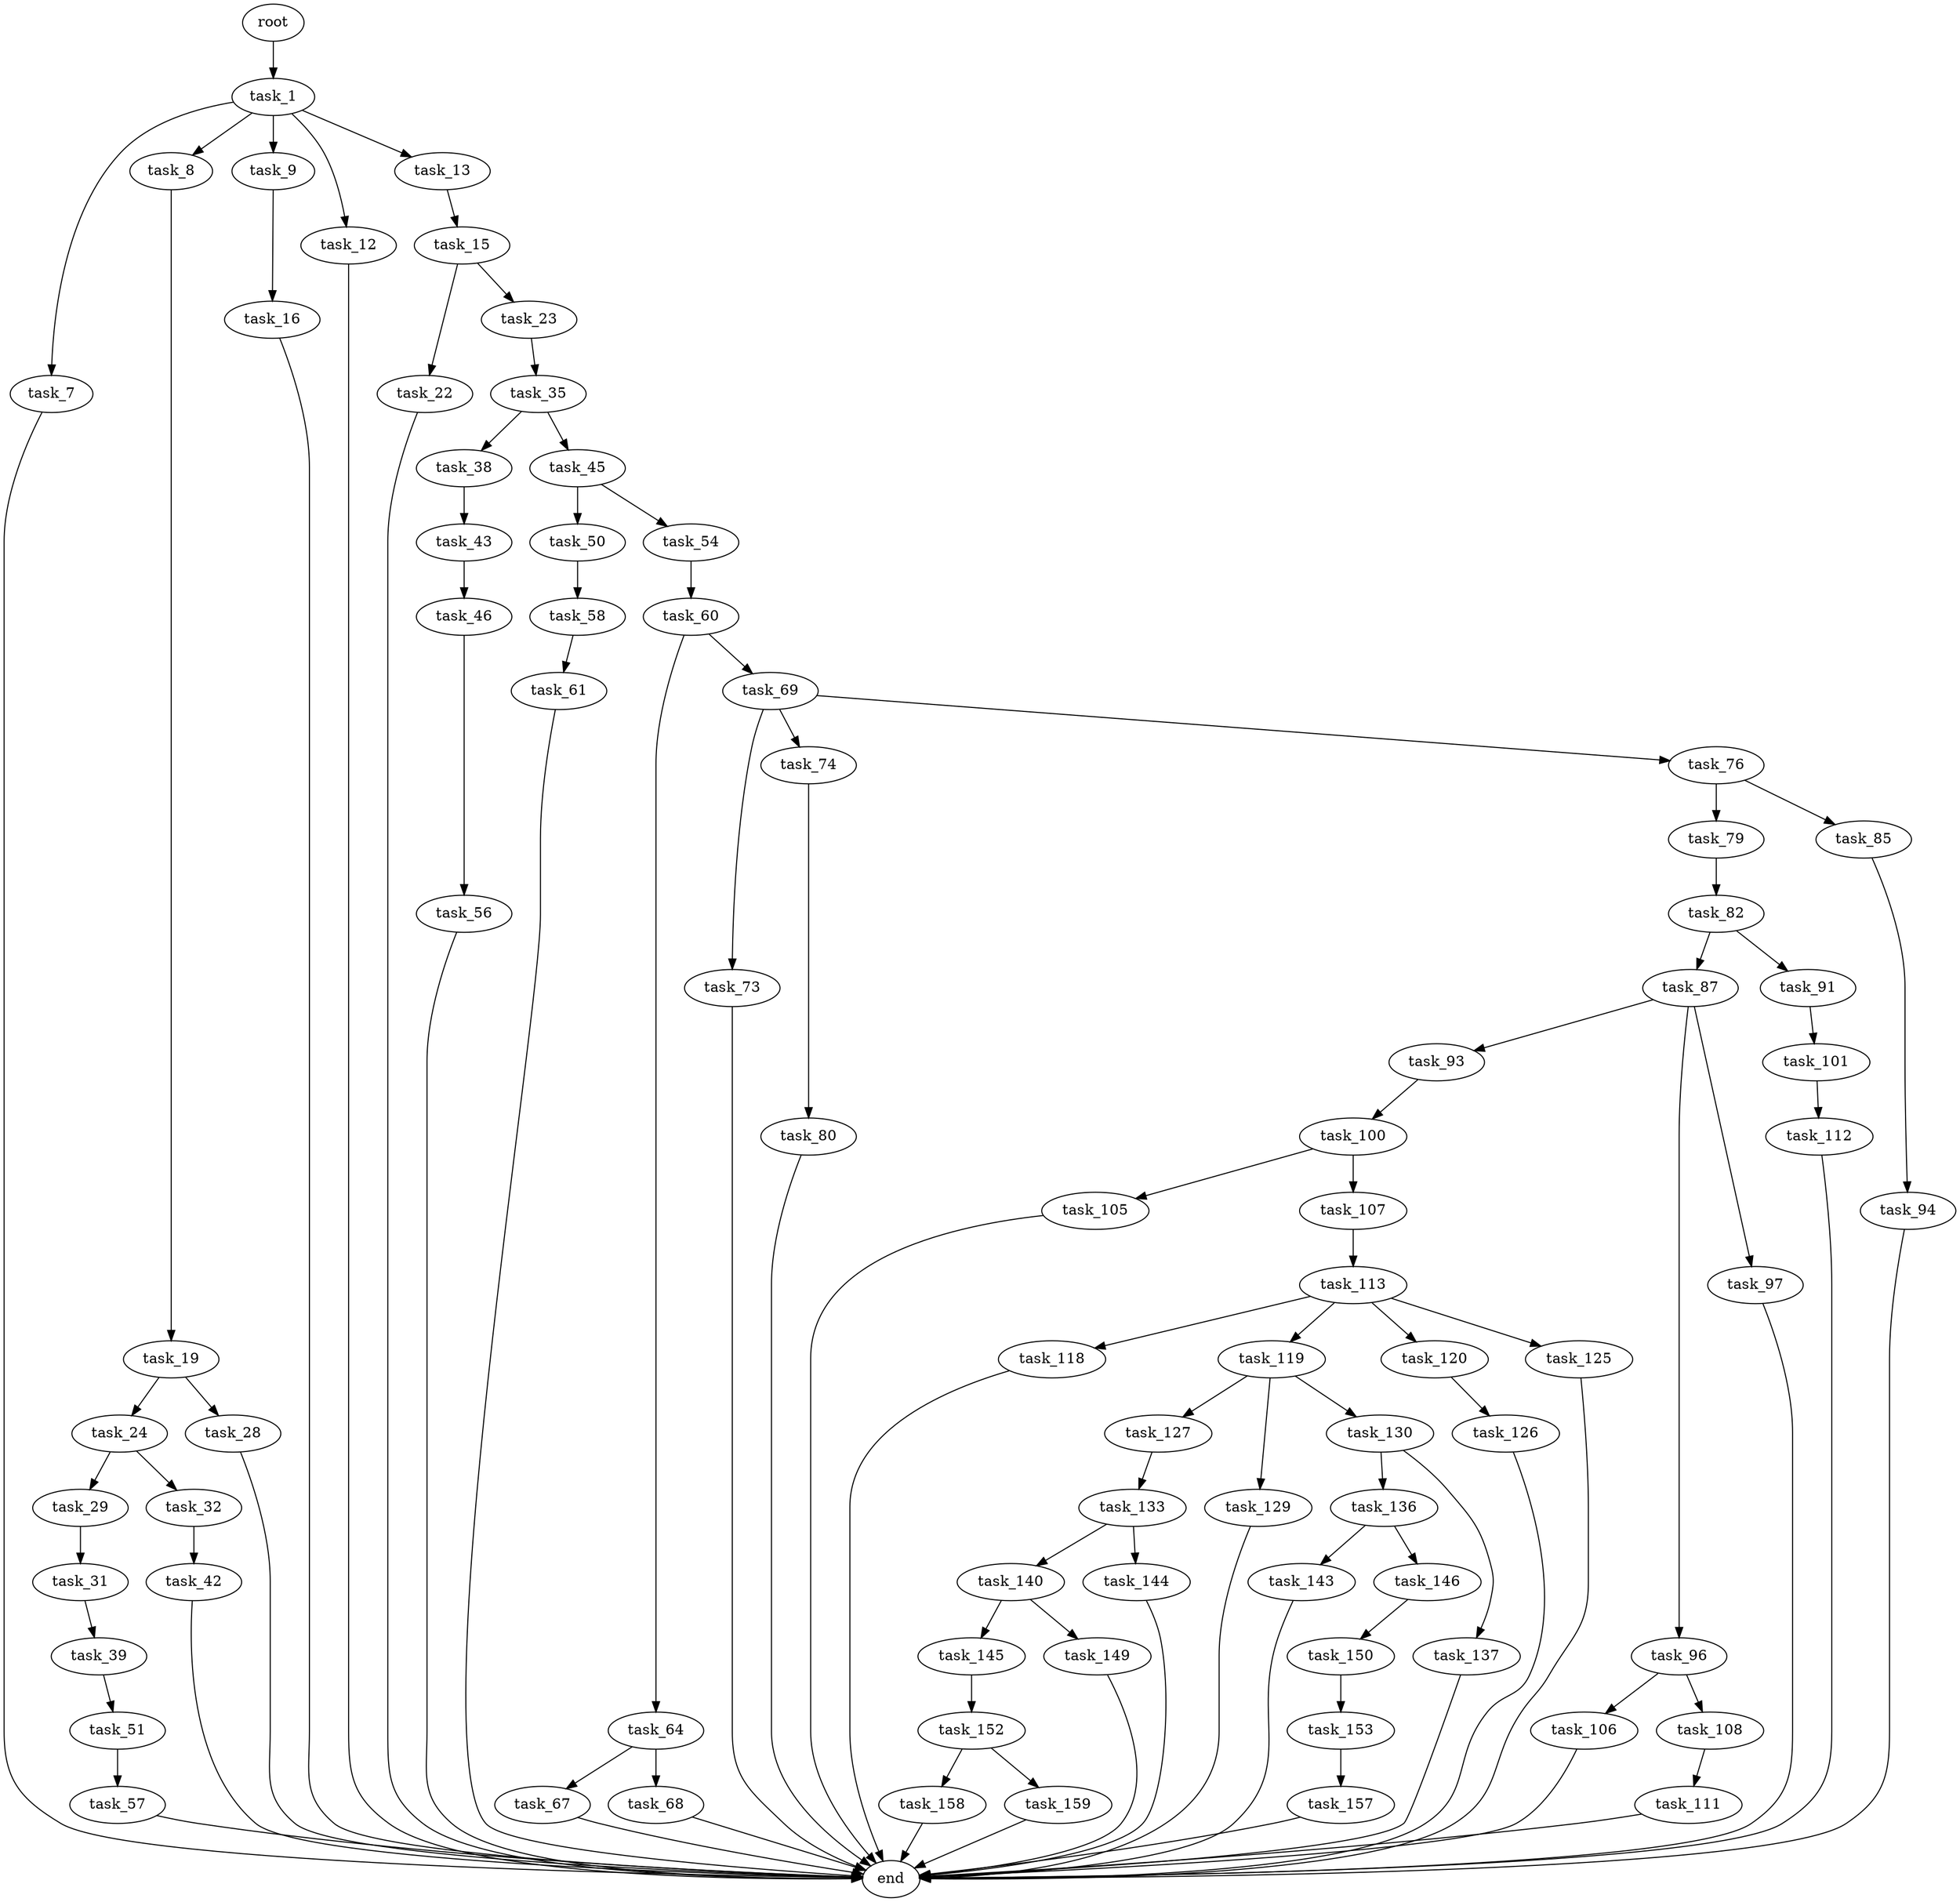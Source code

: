 digraph G {
  root [size="0.000000"];
  task_1 [size="121609107672.000000"];
  task_7 [size="11221299002.000000"];
  task_8 [size="19790985200.000000"];
  task_9 [size="134217728000.000000"];
  task_12 [size="249567511388.000000"];
  task_13 [size="68719476736.000000"];
  end [size="0.000000"];
  task_19 [size="4144864353.000000"];
  task_16 [size="1417272698701.000000"];
  task_15 [size="28991029248.000000"];
  task_22 [size="1119715094766.000000"];
  task_23 [size="38382899762.000000"];
  task_24 [size="134966759112.000000"];
  task_28 [size="28991029248.000000"];
  task_35 [size="4607293380.000000"];
  task_29 [size="44211381272.000000"];
  task_32 [size="36732681148.000000"];
  task_31 [size="68719476736.000000"];
  task_39 [size="4250584489.000000"];
  task_42 [size="108129221665.000000"];
  task_38 [size="405554959490.000000"];
  task_45 [size="8589934592.000000"];
  task_43 [size="43883876056.000000"];
  task_51 [size="29808500732.000000"];
  task_46 [size="231928233984.000000"];
  task_50 [size="1475399073.000000"];
  task_54 [size="28991029248.000000"];
  task_56 [size="926338289440.000000"];
  task_58 [size="611658804952.000000"];
  task_57 [size="96553295697.000000"];
  task_60 [size="368293445632.000000"];
  task_61 [size="162713761660.000000"];
  task_64 [size="51180682291.000000"];
  task_69 [size="14453804567.000000"];
  task_67 [size="400733271361.000000"];
  task_68 [size="134217728000.000000"];
  task_73 [size="840253769850.000000"];
  task_74 [size="7498357416.000000"];
  task_76 [size="13531984478.000000"];
  task_80 [size="1073741824000.000000"];
  task_79 [size="1444343654.000000"];
  task_85 [size="25644645414.000000"];
  task_82 [size="14260445682.000000"];
  task_87 [size="231928233984.000000"];
  task_91 [size="53643600865.000000"];
  task_94 [size="368293445632.000000"];
  task_93 [size="477832962240.000000"];
  task_96 [size="33381045606.000000"];
  task_97 [size="4395225193.000000"];
  task_101 [size="527003979.000000"];
  task_100 [size="12279746755.000000"];
  task_106 [size="1073741824000.000000"];
  task_108 [size="28991029248.000000"];
  task_105 [size="17166702280.000000"];
  task_107 [size="3920521203.000000"];
  task_112 [size="24865530666.000000"];
  task_113 [size="41768436182.000000"];
  task_111 [size="782757789696.000000"];
  task_118 [size="105699910811.000000"];
  task_119 [size="58019126970.000000"];
  task_120 [size="549755813888.000000"];
  task_125 [size="12325355188.000000"];
  task_127 [size="548028354539.000000"];
  task_129 [size="28991029248.000000"];
  task_130 [size="3371447958.000000"];
  task_126 [size="841134336328.000000"];
  task_133 [size="1073741824000.000000"];
  task_136 [size="855509609240.000000"];
  task_137 [size="35526702306.000000"];
  task_140 [size="8589934592.000000"];
  task_144 [size="1073741824000.000000"];
  task_143 [size="48228638003.000000"];
  task_146 [size="14851372255.000000"];
  task_145 [size="8154880367.000000"];
  task_149 [size="68719476736.000000"];
  task_152 [size="639257771283.000000"];
  task_150 [size="121768038822.000000"];
  task_153 [size="68719476736.000000"];
  task_158 [size="115591729387.000000"];
  task_159 [size="759530599732.000000"];
  task_157 [size="68719476736.000000"];

  root -> task_1 [size="1.000000"];
  task_1 -> task_7 [size="134217728.000000"];
  task_1 -> task_8 [size="134217728.000000"];
  task_1 -> task_9 [size="134217728.000000"];
  task_1 -> task_12 [size="134217728.000000"];
  task_1 -> task_13 [size="134217728.000000"];
  task_7 -> end [size="1.000000"];
  task_8 -> task_19 [size="33554432.000000"];
  task_9 -> task_16 [size="209715200.000000"];
  task_12 -> end [size="1.000000"];
  task_13 -> task_15 [size="134217728.000000"];
  task_19 -> task_24 [size="75497472.000000"];
  task_19 -> task_28 [size="75497472.000000"];
  task_16 -> end [size="1.000000"];
  task_15 -> task_22 [size="75497472.000000"];
  task_15 -> task_23 [size="75497472.000000"];
  task_22 -> end [size="1.000000"];
  task_23 -> task_35 [size="838860800.000000"];
  task_24 -> task_29 [size="134217728.000000"];
  task_24 -> task_32 [size="134217728.000000"];
  task_28 -> end [size="1.000000"];
  task_35 -> task_38 [size="536870912.000000"];
  task_35 -> task_45 [size="536870912.000000"];
  task_29 -> task_31 [size="838860800.000000"];
  task_32 -> task_42 [size="679477248.000000"];
  task_31 -> task_39 [size="134217728.000000"];
  task_39 -> task_51 [size="411041792.000000"];
  task_42 -> end [size="1.000000"];
  task_38 -> task_43 [size="411041792.000000"];
  task_45 -> task_50 [size="33554432.000000"];
  task_45 -> task_54 [size="33554432.000000"];
  task_43 -> task_46 [size="838860800.000000"];
  task_51 -> task_57 [size="679477248.000000"];
  task_46 -> task_56 [size="301989888.000000"];
  task_50 -> task_58 [size="134217728.000000"];
  task_54 -> task_60 [size="75497472.000000"];
  task_56 -> end [size="1.000000"];
  task_58 -> task_61 [size="536870912.000000"];
  task_57 -> end [size="1.000000"];
  task_60 -> task_64 [size="411041792.000000"];
  task_60 -> task_69 [size="411041792.000000"];
  task_61 -> end [size="1.000000"];
  task_64 -> task_67 [size="838860800.000000"];
  task_64 -> task_68 [size="838860800.000000"];
  task_69 -> task_73 [size="411041792.000000"];
  task_69 -> task_74 [size="411041792.000000"];
  task_69 -> task_76 [size="411041792.000000"];
  task_67 -> end [size="1.000000"];
  task_68 -> end [size="1.000000"];
  task_73 -> end [size="1.000000"];
  task_74 -> task_80 [size="134217728.000000"];
  task_76 -> task_79 [size="411041792.000000"];
  task_76 -> task_85 [size="411041792.000000"];
  task_80 -> end [size="1.000000"];
  task_79 -> task_82 [size="33554432.000000"];
  task_85 -> task_94 [size="411041792.000000"];
  task_82 -> task_87 [size="301989888.000000"];
  task_82 -> task_91 [size="301989888.000000"];
  task_87 -> task_93 [size="301989888.000000"];
  task_87 -> task_96 [size="301989888.000000"];
  task_87 -> task_97 [size="301989888.000000"];
  task_91 -> task_101 [size="75497472.000000"];
  task_94 -> end [size="1.000000"];
  task_93 -> task_100 [size="838860800.000000"];
  task_96 -> task_106 [size="838860800.000000"];
  task_96 -> task_108 [size="838860800.000000"];
  task_97 -> end [size="1.000000"];
  task_101 -> task_112 [size="33554432.000000"];
  task_100 -> task_105 [size="301989888.000000"];
  task_100 -> task_107 [size="301989888.000000"];
  task_106 -> end [size="1.000000"];
  task_108 -> task_111 [size="75497472.000000"];
  task_105 -> end [size="1.000000"];
  task_107 -> task_113 [size="301989888.000000"];
  task_112 -> end [size="1.000000"];
  task_113 -> task_118 [size="75497472.000000"];
  task_113 -> task_119 [size="75497472.000000"];
  task_113 -> task_120 [size="75497472.000000"];
  task_113 -> task_125 [size="75497472.000000"];
  task_111 -> end [size="1.000000"];
  task_118 -> end [size="1.000000"];
  task_119 -> task_127 [size="209715200.000000"];
  task_119 -> task_129 [size="209715200.000000"];
  task_119 -> task_130 [size="209715200.000000"];
  task_120 -> task_126 [size="536870912.000000"];
  task_125 -> end [size="1.000000"];
  task_127 -> task_133 [size="411041792.000000"];
  task_129 -> end [size="1.000000"];
  task_130 -> task_136 [size="75497472.000000"];
  task_130 -> task_137 [size="75497472.000000"];
  task_126 -> end [size="1.000000"];
  task_133 -> task_140 [size="838860800.000000"];
  task_133 -> task_144 [size="838860800.000000"];
  task_136 -> task_143 [size="536870912.000000"];
  task_136 -> task_146 [size="536870912.000000"];
  task_137 -> end [size="1.000000"];
  task_140 -> task_145 [size="33554432.000000"];
  task_140 -> task_149 [size="33554432.000000"];
  task_144 -> end [size="1.000000"];
  task_143 -> end [size="1.000000"];
  task_146 -> task_150 [size="411041792.000000"];
  task_145 -> task_152 [size="209715200.000000"];
  task_149 -> end [size="1.000000"];
  task_152 -> task_158 [size="411041792.000000"];
  task_152 -> task_159 [size="411041792.000000"];
  task_150 -> task_153 [size="411041792.000000"];
  task_153 -> task_157 [size="134217728.000000"];
  task_158 -> end [size="1.000000"];
  task_159 -> end [size="1.000000"];
  task_157 -> end [size="1.000000"];
}
